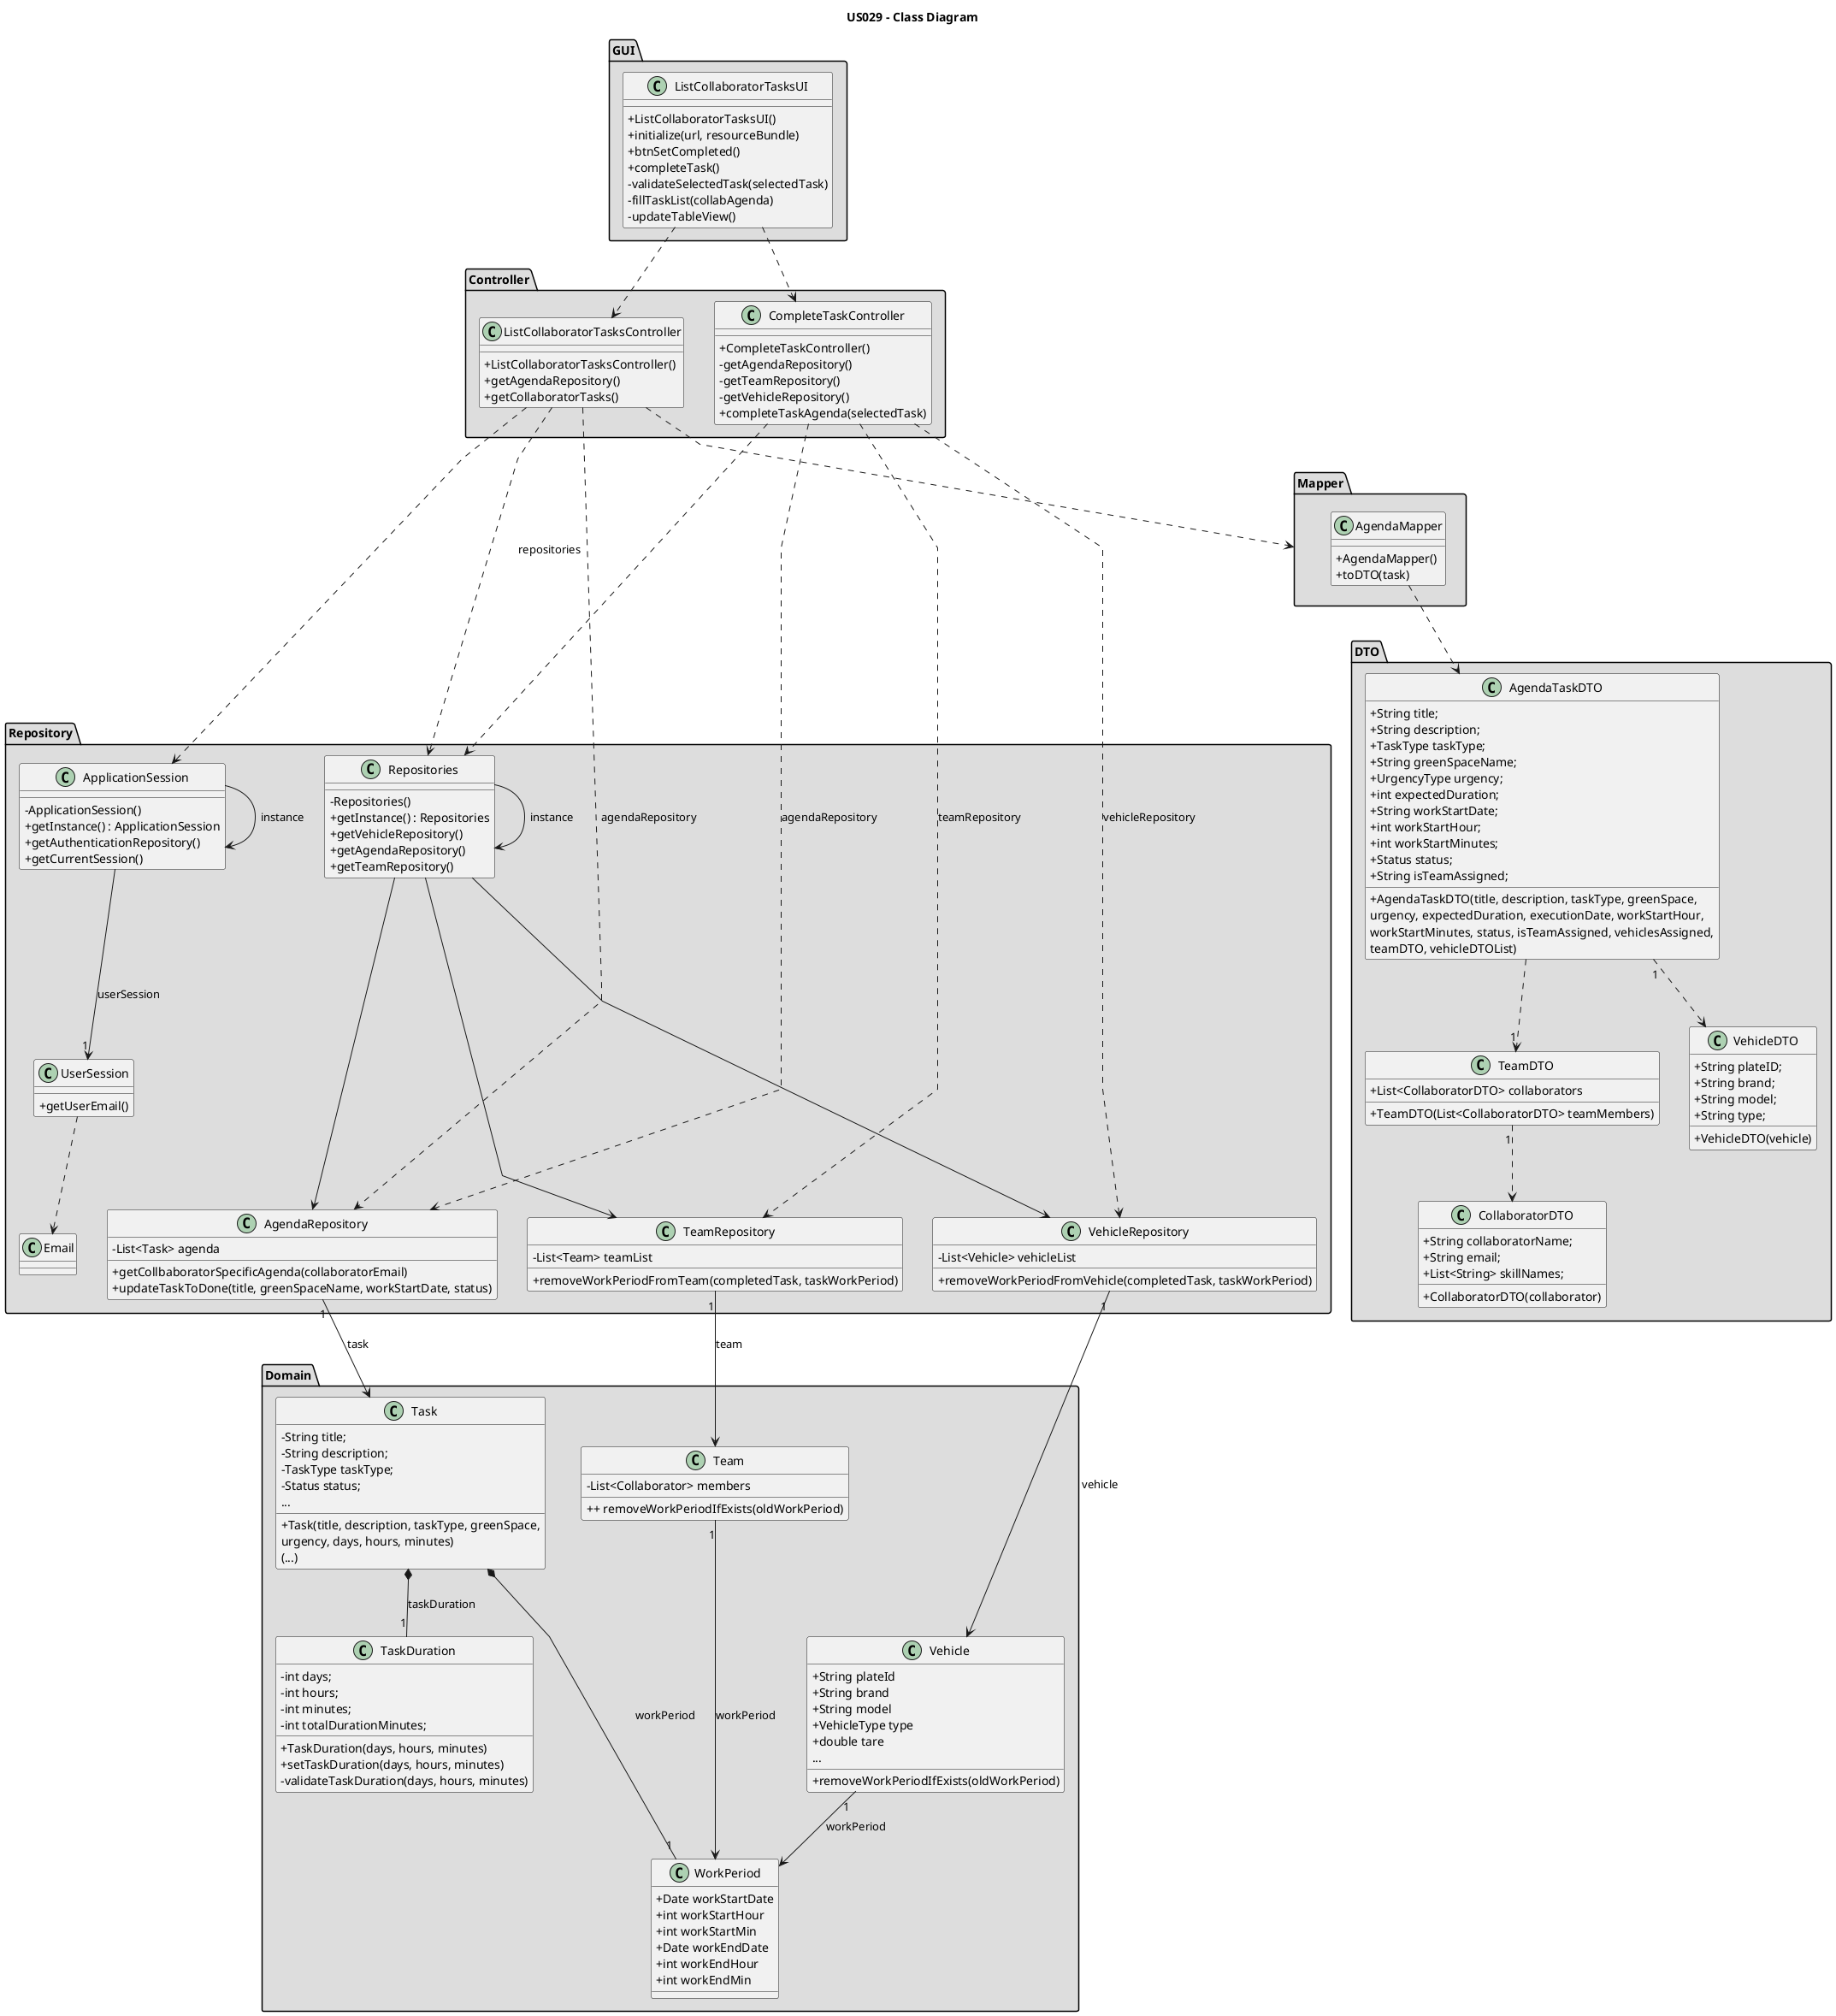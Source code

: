 @startuml
'skinparam monochrome true
skinparam packageStyle rectangle
skinparam shadowing false
skinparam linetype polyline
'skinparam linetype orto

skinparam classAttributeIconSize 0
title US029 - Class Diagram

package GUI <<Folder>> #DDDDDD {

class ListCollaboratorTasksUI {
    + ListCollaboratorTasksUI()
    + initialize(url, resourceBundle)
    + btnSetCompleted()
    + completeTask()
    - validateSelectedTask(selectedTask)
    - fillTaskList(collabAgenda)
    - updateTableView()
}

}

package Controller <<Folder>> #DDDDDD {
class ListCollaboratorTasksController {
    + ListCollaboratorTasksController()
    + getAgendaRepository()
    + getCollaboratorTasks()
}

class CompleteTaskController{
    + CompleteTaskController()
    - getAgendaRepository()
    - getTeamRepository()
    - getVehicleRepository()
    + completeTaskAgenda(selectedTask)
}

}

'package Domain <<Folder>> #AAAAAA{
package Repository <<Folder>> #DDDDDD {
class VehicleRepository{
    - List<Vehicle> vehicleList

    + removeWorkPeriodFromVehicle(completedTask, taskWorkPeriod)
   }

class AgendaRepository{
    - List<Task> agenda

    + getCollbaboratorSpecificAgenda(collaboratorEmail)
    + updateTaskToDone(title, greenSpaceName, workStartDate, status)
    }

class TeamRepository{
    - List<Team> teamList

    + removeWorkPeriodFromTeam(completedTask, taskWorkPeriod)

}

class Repositories {
    - Repositories()
    + getInstance() : Repositories
    + getVehicleRepository()
    + getAgendaRepository()
    + getTeamRepository()
}

class ApplicationSession{
    - ApplicationSession()
    + getInstance() : ApplicationSession
    + getAuthenticationRepository()
    + getCurrentSession()

}

class UserSession{
    + getUserEmail()

}

class Email{

}

}


package Domain <<Folder>> #DDDDDD {

class WorkPeriod{
    + Date workStartDate
    + int workStartHour
    + int workStartMin
    + Date workEndDate
    + int workEndHour
    + int workEndMin

}

class Team {
    - List<Collaborator> members
    + + removeWorkPeriodIfExists(oldWorkPeriod)

}

class Vehicle{
    + String plateId
    + String brand
    + String model
    + VehicleType type
    + double tare
    ...
    + removeWorkPeriodIfExists(oldWorkPeriod)
}

class Task {
    - String title;
    - String description;
    - TaskType taskType;
    - Status status;
    ...

    + Task(title, description, taskType, greenSpace,\nurgency, days, hours, minutes)
    (...)
}

class TaskDuration {
    - int days;
    - int hours;
    - int minutes;
    - int totalDurationMinutes;

    + TaskDuration(days, hours, minutes)
    + setTaskDuration(days, hours, minutes)
    - validateTaskDuration(days, hours, minutes)
}

'}
}


package Mapper <<Folder>> #DDDDDD {

class AgendaMapper{
    + AgendaMapper()
    + toDTO(task)
}

}

package DTO <<Folder>> #DDDDDD {

class AgendaTaskDTO {
    + String title;
    + String description;
    + TaskType taskType;
    + String greenSpaceName;
    + UrgencyType urgency;
    + int expectedDuration;
    + String workStartDate;
    + int workStartHour;
    + int workStartMinutes;
    + Status status;
    + String isTeamAssigned;

    + AgendaTaskDTO(title, description, taskType, greenSpace,\nurgency, expectedDuration, executionDate, workStartHour,\nworkStartMinutes, status, isTeamAssigned, vehiclesAssigned,\nteamDTO, vehicleDTOList)

}

class CollaboratorDTO{
    + String collaboratorName;
    + String email;
    + List<String> skillNames;

    + CollaboratorDTO(collaborator)

    }

class TeamDTO{
    + List<CollaboratorDTO> collaborators
    + TeamDTO(List<CollaboratorDTO> teamMembers)
    }

class VehicleDTO{
    + String plateID;
    + String brand;
    + String model;
    + String type;

    +VehicleDTO(vehicle)

}

}

ListCollaboratorTasksUI ..> ListCollaboratorTasksController
ListCollaboratorTasksUI ..> CompleteTaskController
ListCollaboratorTasksController ..> Repositories : repositories
CompleteTaskController ..> Repositories
Repositories --> Repositories : instance
ListCollaboratorTasksController ...> ApplicationSession
ApplicationSession --> ApplicationSession : instance
ApplicationSession -down-> "1" UserSession : userSession
UserSession ..> Email
Repositories  ---> TeamRepository
Repositories ---> VehicleRepository
Repositories ---> AgendaRepository
ListCollaboratorTasksController ...> AgendaRepository : agendaRepository
CompleteTaskController ...> AgendaRepository : agendaRepository
CompleteTaskController ...> VehicleRepository : vehicleRepository
CompleteTaskController ...> TeamRepository : teamRepository
ListCollaboratorTasksController ..> Mapper
AgendaMapper ..> AgendaTaskDTO
AgendaTaskDTO ..> "1"TeamDTO
TeamDTO "1" ..> CollaboratorDTO
AgendaTaskDTO "1" ..> VehicleDTO
VehicleRepository "1" -down-> Vehicle : vehicle
TeamRepository "1" -down-> Team : team
AgendaRepository "1" -down-> Task : task
Task *--"1" TaskDuration : taskDuration
Task *---"1" WorkPeriod : workPeriod
Vehicle "1" --> WorkPeriod : workPeriod
Team "1" ---> WorkPeriod : workPeriod


@enduml